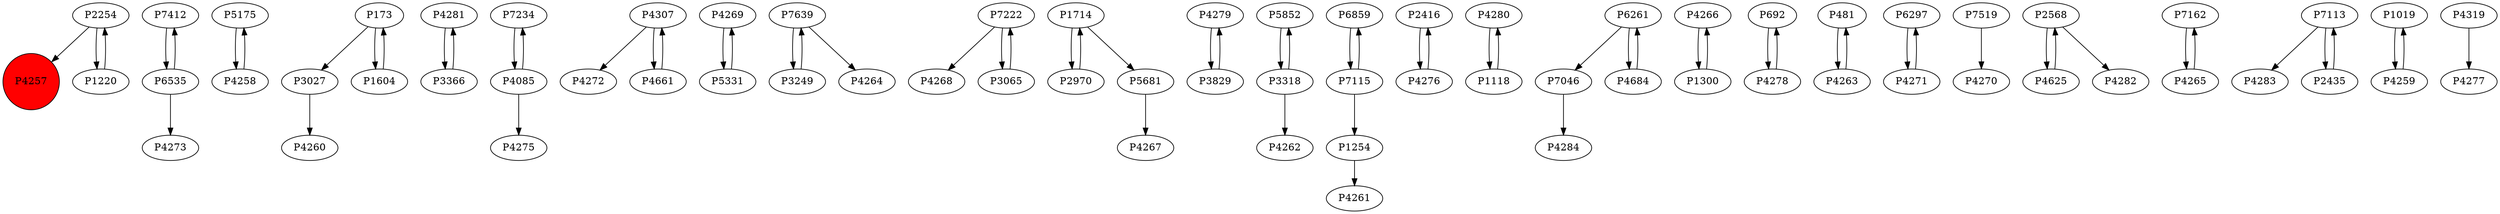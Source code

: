 digraph {
	P2254 -> P4257
	P7412 -> P6535
	P5175 -> P4258
	P3027 -> P4260
	P4281 -> P3366
	P7234 -> P4085
	P4258 -> P5175
	P4307 -> P4272
	P4269 -> P5331
	P7639 -> P3249
	P1220 -> P2254
	P7222 -> P4268
	P1714 -> P2970
	P4279 -> P3829
	P5852 -> P3318
	P7222 -> P3065
	P4085 -> P4275
	P6859 -> P7115
	P2416 -> P4276
	P3366 -> P4281
	P3318 -> P5852
	P4280 -> P1118
	P7046 -> P4284
	P3829 -> P4279
	P4266 -> P1300
	P4307 -> P4661
	P4276 -> P2416
	P692 -> P4278
	P481 -> P4263
	P173 -> P3027
	P2254 -> P1220
	P2970 -> P1714
	P6535 -> P4273
	P5681 -> P4267
	P6297 -> P4271
	P7519 -> P4270
	P2568 -> P4625
	P173 -> P1604
	P3318 -> P4262
	P1300 -> P4266
	P4085 -> P7234
	P3249 -> P7639
	P4625 -> P2568
	P4661 -> P4307
	P4271 -> P6297
	P7162 -> P4265
	P4263 -> P481
	P3065 -> P7222
	P2568 -> P4282
	P7115 -> P1254
	P5331 -> P4269
	P6261 -> P7046
	P4265 -> P7162
	P1604 -> P173
	P1714 -> P5681
	P4278 -> P692
	P7113 -> P4283
	P1019 -> P4259
	P6261 -> P4684
	P6535 -> P7412
	P1118 -> P4280
	P4259 -> P1019
	P1254 -> P4261
	P4684 -> P6261
	P7639 -> P4264
	P7113 -> P2435
	P4319 -> P4277
	P7115 -> P6859
	P2435 -> P7113
	P4257 [shape=circle]
	P4257 [style=filled]
	P4257 [fillcolor=red]
}